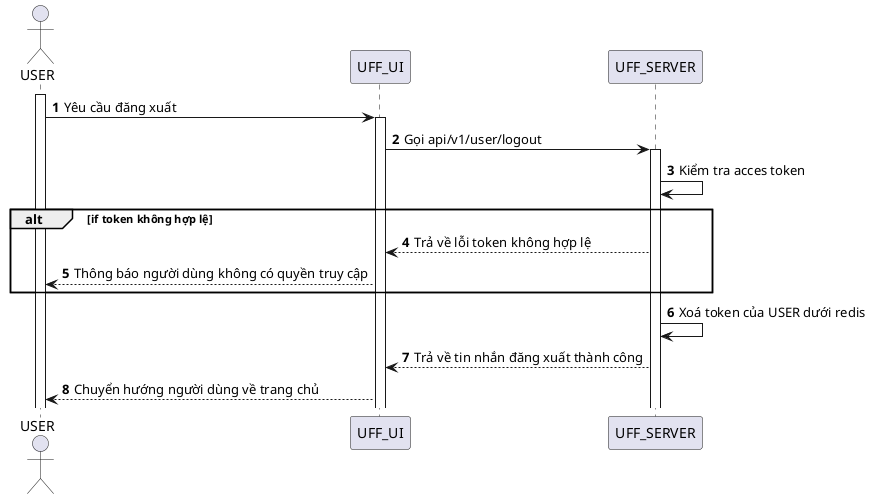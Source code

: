 @startuml
autonumber
actor USER
activate USER
USER -> UFF_UI: Yêu cầu đăng xuất
activate UFF_UI
UFF_UI -> UFF_SERVER: Gọi api/v1/user/logout
activate UFF_SERVER
UFF_SERVER -> UFF_SERVER: Kiểm tra acces token 
alt if token không hợp lệ
UFF_SERVER --> UFF_UI: Trả về lỗi token không hợp lệ
UFF_UI --> USER: Thông báo người dùng không có quyền truy cập
end
UFF_SERVER -> UFF_SERVER: Xoá token của USER dưới redis
UFF_SERVER --> UFF_UI: Trả về tin nhắn đăng xuất thành công
UFF_UI --> USER: Chuyển hướng người dùng về trang chủ
@enduml